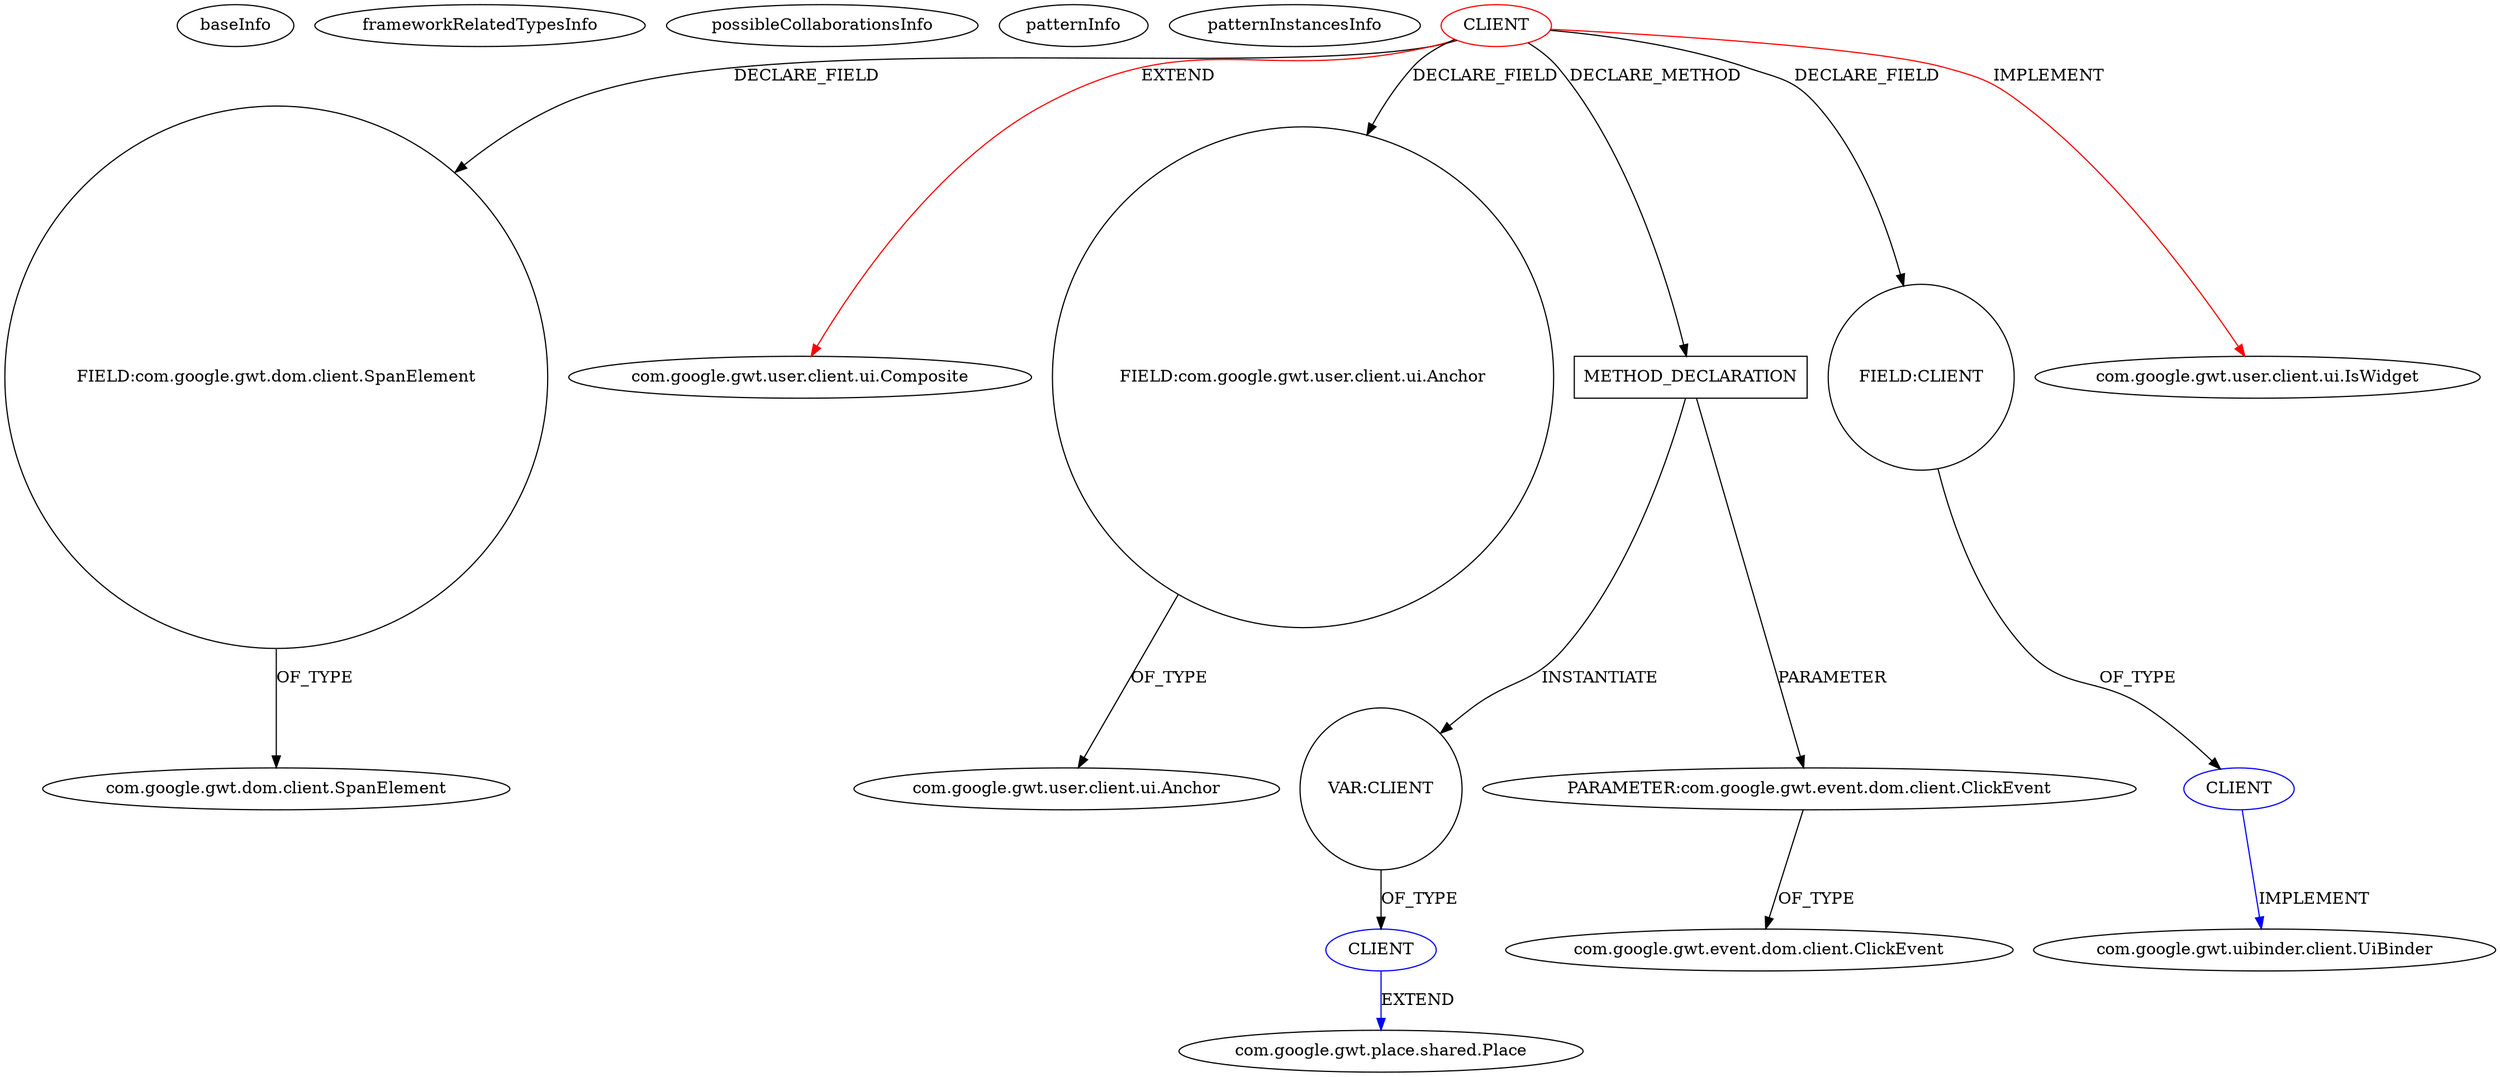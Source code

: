digraph {
baseInfo[graphId=1072,category="pattern",isAnonymous=false,possibleRelation=true]
frameworkRelatedTypesInfo[0="com.google.gwt.user.client.ui.Composite",1="com.google.gwt.user.client.ui.IsWidget"]
possibleCollaborationsInfo[0="1072~FIELD_TYPE_DECLARATION-~com.google.gwt.user.client.ui.Composite com.google.gwt.user.client.ui.IsWidget ~com.google.gwt.uibinder.client.UiBinder ~false~false",1="1072~INSTANTIATION-CLIENT_METHOD_DECLARATION-~com.google.gwt.user.client.ui.Composite com.google.gwt.user.client.ui.IsWidget ~com.google.gwt.place.shared.Place ~false~false"]
patternInfo[frequency=2.0,patternRootClient=0]
patternInstancesInfo[0="carlos-aguayo-html5gwthistory~/carlos-aguayo-html5gwthistory/html5gwthistory-master/src/com/dreamskiale/client/HelloViewImpl.java~HelloViewImpl~1009",1="carlos-aguayo-html5gwthistory~/carlos-aguayo-html5gwthistory/html5gwthistory-master/src/com/dreamskiale/client/GoodbyeViewImpl.java~GoodbyeViewImpl~1018"]
5[label="FIELD:com.google.gwt.dom.client.SpanElement",vertexType="FIELD_DECLARATION",isFrameworkType=false,shape=circle]
0[label="CLIENT",vertexType="ROOT_CLIENT_CLASS_DECLARATION",isFrameworkType=false,color=red]
6[label="com.google.gwt.dom.client.SpanElement",vertexType="FRAMEWORK_CLASS_TYPE",isFrameworkType=false]
1[label="com.google.gwt.user.client.ui.Composite",vertexType="FRAMEWORK_CLASS_TYPE",isFrameworkType=false]
3[label="FIELD:com.google.gwt.user.client.ui.Anchor",vertexType="FIELD_DECLARATION",isFrameworkType=false,shape=circle]
4[label="com.google.gwt.user.client.ui.Anchor",vertexType="FRAMEWORK_CLASS_TYPE",isFrameworkType=false]
14[label="METHOD_DECLARATION",vertexType="CLIENT_METHOD_DECLARATION",isFrameworkType=false,shape=box]
18[label="VAR:CLIENT",vertexType="VARIABLE_EXPRESION",isFrameworkType=false,shape=circle]
7[label="FIELD:CLIENT",vertexType="FIELD_DECLARATION",isFrameworkType=false,shape=circle]
15[label="PARAMETER:com.google.gwt.event.dom.client.ClickEvent",vertexType="PARAMETER_DECLARATION",isFrameworkType=false]
16[label="com.google.gwt.event.dom.client.ClickEvent",vertexType="FRAMEWORK_CLASS_TYPE",isFrameworkType=false]
2[label="com.google.gwt.user.client.ui.IsWidget",vertexType="FRAMEWORK_INTERFACE_TYPE",isFrameworkType=false]
8[label="CLIENT",vertexType="REFERENCE_CLIENT_CLASS_DECLARATION",isFrameworkType=false,color=blue]
9[label="com.google.gwt.uibinder.client.UiBinder",vertexType="FRAMEWORK_INTERFACE_TYPE",isFrameworkType=false]
19[label="CLIENT",vertexType="REFERENCE_CLIENT_CLASS_DECLARATION",isFrameworkType=false,color=blue]
20[label="com.google.gwt.place.shared.Place",vertexType="FRAMEWORK_CLASS_TYPE",isFrameworkType=false]
0->1[label="EXTEND",color=red]
14->15[label="PARAMETER"]
18->19[label="OF_TYPE"]
0->3[label="DECLARE_FIELD"]
0->14[label="DECLARE_METHOD"]
0->7[label="DECLARE_FIELD"]
0->2[label="IMPLEMENT",color=red]
19->20[label="EXTEND",color=blue]
8->9[label="IMPLEMENT",color=blue]
0->5[label="DECLARE_FIELD"]
5->6[label="OF_TYPE"]
3->4[label="OF_TYPE"]
7->8[label="OF_TYPE"]
14->18[label="INSTANTIATE"]
15->16[label="OF_TYPE"]
}
